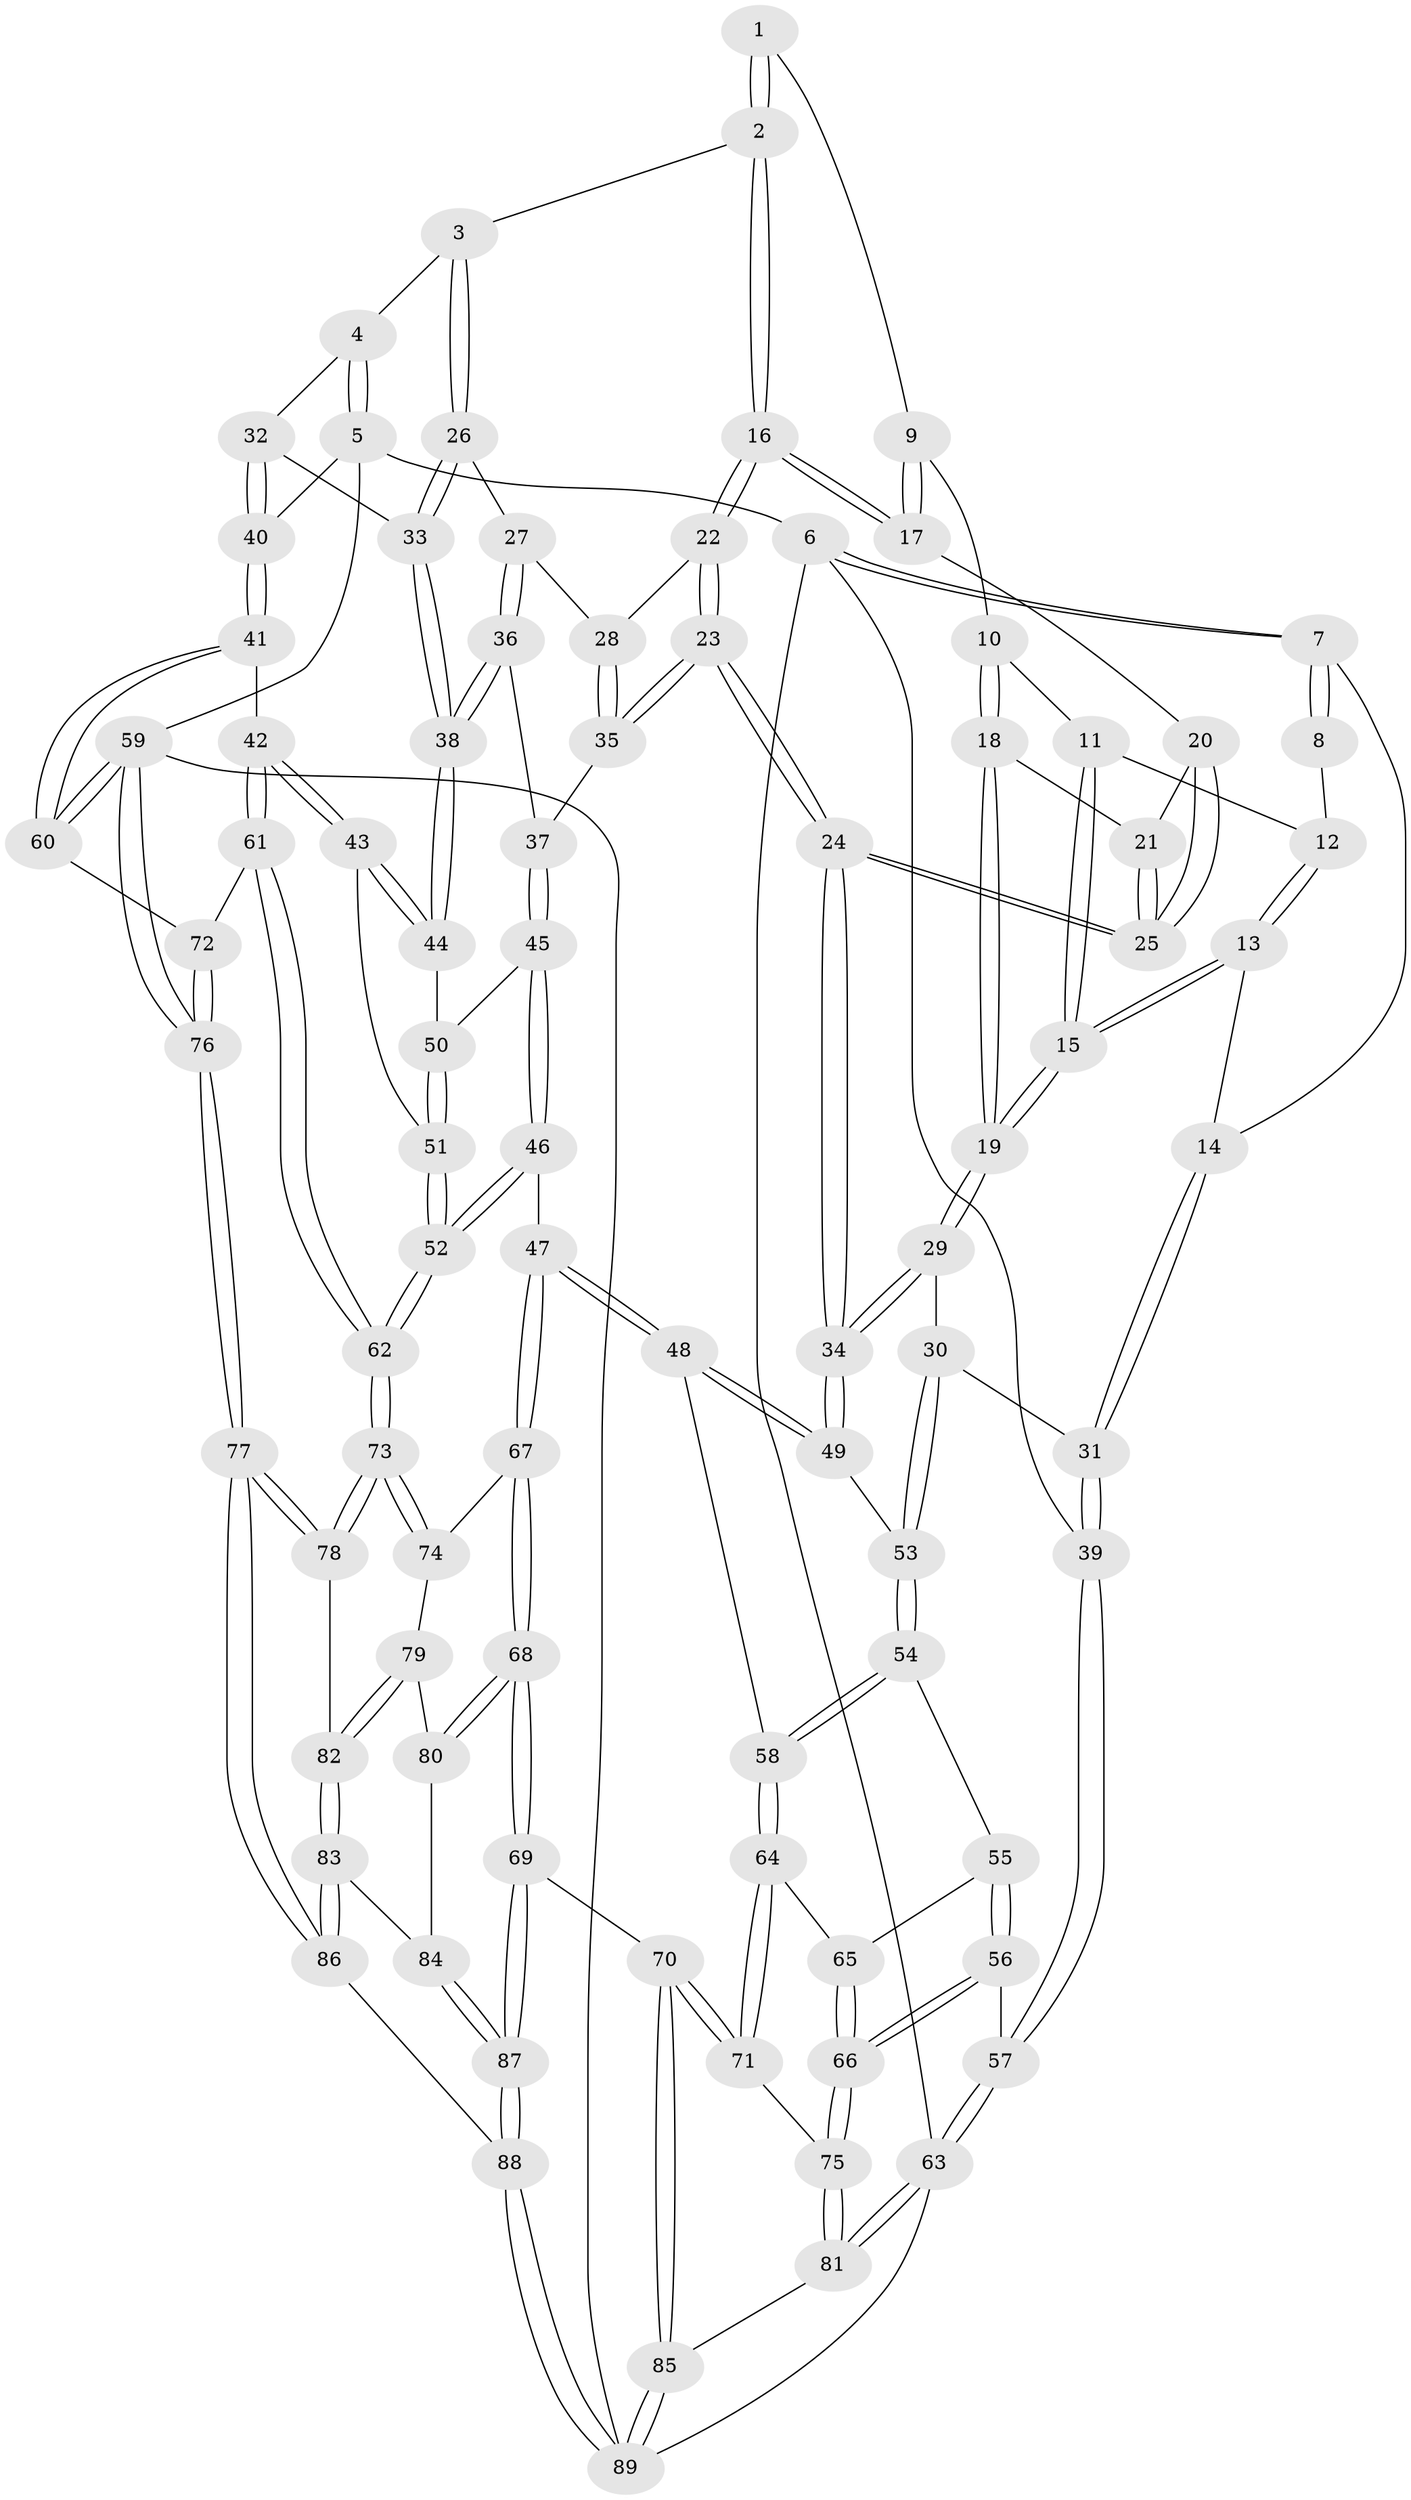 // Generated by graph-tools (version 1.1) at 2025/03/03/09/25 03:03:17]
// undirected, 89 vertices, 219 edges
graph export_dot {
graph [start="1"]
  node [color=gray90,style=filled];
  1 [pos="+0.43324403013754+0"];
  2 [pos="+0.7944672225078827+0"];
  3 [pos="+0.8805359807639671+0"];
  4 [pos="+0.9717316267874362+0"];
  5 [pos="+1+0"];
  6 [pos="+0+0"];
  7 [pos="+0+0"];
  8 [pos="+0.21172976813242256+0"];
  9 [pos="+0.427788344238642+0"];
  10 [pos="+0.33522781479001157+0.07151330054351095"];
  11 [pos="+0.2648720057620107+0.04731644925774551"];
  12 [pos="+0.2253578196550666+0"];
  13 [pos="+0.16061958734944196+0.09540836342702241"];
  14 [pos="+0.07706012105528562+0.06518927664328042"];
  15 [pos="+0.20605610874309171+0.14537172640399523"];
  16 [pos="+0.5989916112035295+0.08604844629633343"];
  17 [pos="+0.4609419035119422+0.06253990180610489"];
  18 [pos="+0.33569139159047057+0.11962676170851422"];
  19 [pos="+0.21579109004392447+0.18927257346161797"];
  20 [pos="+0.4609124025937293+0.06271016047306527"];
  21 [pos="+0.3491519030524475+0.12951715974495948"];
  22 [pos="+0.5996824749863245+0.09215582977722905"];
  23 [pos="+0.49510722499400045+0.26711265109159815"];
  24 [pos="+0.4573066036161739+0.2716612115273825"];
  25 [pos="+0.44964318636072653+0.241123962884586"];
  26 [pos="+0.741411119480663+0.15214110893222657"];
  27 [pos="+0.7175652525002574+0.1623823425829686"];
  28 [pos="+0.6544355899443685+0.14871804670308075"];
  29 [pos="+0.2076167944392651+0.24374156107124062"];
  30 [pos="+0.13816451014187217+0.289118768253505"];
  31 [pos="+0.05351226519253779+0.27546755985153587"];
  32 [pos="+0.873642220811587+0.2543575794244772"];
  33 [pos="+0.8616465850522174+0.27334190313624107"];
  34 [pos="+0.41815142382824116+0.3101658359402819"];
  35 [pos="+0.5855390093493188+0.2885561769541796"];
  36 [pos="+0.6778326289390011+0.26780553669991464"];
  37 [pos="+0.5960842039944972+0.2940930276577827"];
  38 [pos="+0.8560079498062235+0.3210837049857649"];
  39 [pos="+0+0.31249723824247105"];
  40 [pos="+1+0.07558259795621086"];
  41 [pos="+1+0.45788063277662616"];
  42 [pos="+0.9801220455821301+0.4330493750517941"];
  43 [pos="+0.8754062694888005+0.37124420020835686"];
  44 [pos="+0.856415948414521+0.32270095935510557"];
  45 [pos="+0.6105726963594319+0.3253320299652793"];
  46 [pos="+0.6006115392638062+0.5592463723405069"];
  47 [pos="+0.4762814020108421+0.5577756728718165"];
  48 [pos="+0.44580296721891777+0.542530220413404"];
  49 [pos="+0.4118189173135053+0.3765744924503871"];
  50 [pos="+0.6655678646595007+0.3592400265642578"];
  51 [pos="+0.7428476899378762+0.4736462466282724"];
  52 [pos="+0.6660429518118152+0.5816791767948207"];
  53 [pos="+0.17722117670557114+0.4427347146422215"];
  54 [pos="+0.16796018098947668+0.5081398866698144"];
  55 [pos="+0.16234679964728813+0.5132428400717965"];
  56 [pos="+0+0.5778452133955057"];
  57 [pos="+0+0.5567165543819971"];
  58 [pos="+0.3806433508782178+0.5699903936044272"];
  59 [pos="+1+1"];
  60 [pos="+1+0.625223711805907"];
  61 [pos="+0.8269388255293206+0.6713588959683968"];
  62 [pos="+0.7261560151661542+0.6732493718174307"];
  63 [pos="+0+0.8474603418231906"];
  64 [pos="+0.3093109023833882+0.6838707267534465"];
  65 [pos="+0.1911684062012252+0.6255136756756956"];
  66 [pos="+0.14155849459656383+0.7549153210808112"];
  67 [pos="+0.47535456716409075+0.706332998839354"];
  68 [pos="+0.35941340608377953+0.8384040413627792"];
  69 [pos="+0.3452876439176728+0.8462330873461587"];
  70 [pos="+0.3052765408854162+0.8152325023794803"];
  71 [pos="+0.2833989366739389+0.7900447361208578"];
  72 [pos="+0.8879093809127852+0.7043096527962064"];
  73 [pos="+0.7090367892436021+0.7250513237459213"];
  74 [pos="+0.5383772669995069+0.7773094828502188"];
  75 [pos="+0.15060284664484966+0.7768272544551036"];
  76 [pos="+1+1"];
  77 [pos="+0.9988460577393877+1"];
  78 [pos="+0.7122053872859487+0.8209378010730852"];
  79 [pos="+0.5260224489602504+0.8138150848100103"];
  80 [pos="+0.517900013802287+0.8235386907813901"];
  81 [pos="+0.07736359697698102+0.8588871861161912"];
  82 [pos="+0.6265526444633771+0.8658943195562565"];
  83 [pos="+0.5632126601816614+0.934515071844984"];
  84 [pos="+0.5312198686489078+0.9055477939048506"];
  85 [pos="+0.1358104539182213+0.9923474338127402"];
  86 [pos="+0.5887864413521786+1"];
  87 [pos="+0.3606132171422082+0.9106983501084138"];
  88 [pos="+0.347511330683666+1"];
  89 [pos="+0.18251614608716227+1"];
  1 -- 2;
  1 -- 2;
  1 -- 9;
  2 -- 3;
  2 -- 16;
  2 -- 16;
  3 -- 4;
  3 -- 26;
  3 -- 26;
  4 -- 5;
  4 -- 5;
  4 -- 32;
  5 -- 6;
  5 -- 40;
  5 -- 59;
  6 -- 7;
  6 -- 7;
  6 -- 39;
  6 -- 63;
  7 -- 8;
  7 -- 8;
  7 -- 14;
  8 -- 12;
  9 -- 10;
  9 -- 17;
  9 -- 17;
  10 -- 11;
  10 -- 18;
  10 -- 18;
  11 -- 12;
  11 -- 15;
  11 -- 15;
  12 -- 13;
  12 -- 13;
  13 -- 14;
  13 -- 15;
  13 -- 15;
  14 -- 31;
  14 -- 31;
  15 -- 19;
  15 -- 19;
  16 -- 17;
  16 -- 17;
  16 -- 22;
  16 -- 22;
  17 -- 20;
  18 -- 19;
  18 -- 19;
  18 -- 21;
  19 -- 29;
  19 -- 29;
  20 -- 21;
  20 -- 25;
  20 -- 25;
  21 -- 25;
  21 -- 25;
  22 -- 23;
  22 -- 23;
  22 -- 28;
  23 -- 24;
  23 -- 24;
  23 -- 35;
  23 -- 35;
  24 -- 25;
  24 -- 25;
  24 -- 34;
  24 -- 34;
  26 -- 27;
  26 -- 33;
  26 -- 33;
  27 -- 28;
  27 -- 36;
  27 -- 36;
  28 -- 35;
  28 -- 35;
  29 -- 30;
  29 -- 34;
  29 -- 34;
  30 -- 31;
  30 -- 53;
  30 -- 53;
  31 -- 39;
  31 -- 39;
  32 -- 33;
  32 -- 40;
  32 -- 40;
  33 -- 38;
  33 -- 38;
  34 -- 49;
  34 -- 49;
  35 -- 37;
  36 -- 37;
  36 -- 38;
  36 -- 38;
  37 -- 45;
  37 -- 45;
  38 -- 44;
  38 -- 44;
  39 -- 57;
  39 -- 57;
  40 -- 41;
  40 -- 41;
  41 -- 42;
  41 -- 60;
  41 -- 60;
  42 -- 43;
  42 -- 43;
  42 -- 61;
  42 -- 61;
  43 -- 44;
  43 -- 44;
  43 -- 51;
  44 -- 50;
  45 -- 46;
  45 -- 46;
  45 -- 50;
  46 -- 47;
  46 -- 52;
  46 -- 52;
  47 -- 48;
  47 -- 48;
  47 -- 67;
  47 -- 67;
  48 -- 49;
  48 -- 49;
  48 -- 58;
  49 -- 53;
  50 -- 51;
  50 -- 51;
  51 -- 52;
  51 -- 52;
  52 -- 62;
  52 -- 62;
  53 -- 54;
  53 -- 54;
  54 -- 55;
  54 -- 58;
  54 -- 58;
  55 -- 56;
  55 -- 56;
  55 -- 65;
  56 -- 57;
  56 -- 66;
  56 -- 66;
  57 -- 63;
  57 -- 63;
  58 -- 64;
  58 -- 64;
  59 -- 60;
  59 -- 60;
  59 -- 76;
  59 -- 76;
  59 -- 89;
  60 -- 72;
  61 -- 62;
  61 -- 62;
  61 -- 72;
  62 -- 73;
  62 -- 73;
  63 -- 81;
  63 -- 81;
  63 -- 89;
  64 -- 65;
  64 -- 71;
  64 -- 71;
  65 -- 66;
  65 -- 66;
  66 -- 75;
  66 -- 75;
  67 -- 68;
  67 -- 68;
  67 -- 74;
  68 -- 69;
  68 -- 69;
  68 -- 80;
  68 -- 80;
  69 -- 70;
  69 -- 87;
  69 -- 87;
  70 -- 71;
  70 -- 71;
  70 -- 85;
  70 -- 85;
  71 -- 75;
  72 -- 76;
  72 -- 76;
  73 -- 74;
  73 -- 74;
  73 -- 78;
  73 -- 78;
  74 -- 79;
  75 -- 81;
  75 -- 81;
  76 -- 77;
  76 -- 77;
  77 -- 78;
  77 -- 78;
  77 -- 86;
  77 -- 86;
  78 -- 82;
  79 -- 80;
  79 -- 82;
  79 -- 82;
  80 -- 84;
  81 -- 85;
  82 -- 83;
  82 -- 83;
  83 -- 84;
  83 -- 86;
  83 -- 86;
  84 -- 87;
  84 -- 87;
  85 -- 89;
  85 -- 89;
  86 -- 88;
  87 -- 88;
  87 -- 88;
  88 -- 89;
  88 -- 89;
}
